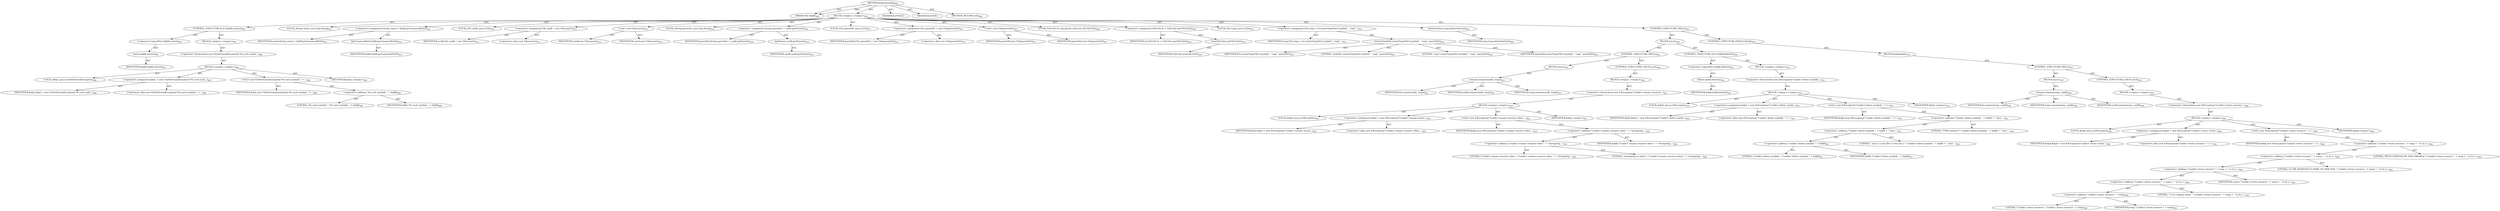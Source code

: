 digraph "deleteSymlink" {  
"111669149706" [label = <(METHOD,deleteSymlink)<SUB>404</SUB>> ]
"115964117014" [label = <(PARAM,File linkfil)<SUB>404</SUB>> ]
"25769803811" [label = <(BLOCK,&lt;empty&gt;,&lt;empty&gt;)<SUB>405</SUB>> ]
"47244640280" [label = <(CONTROL_STRUCTURE,IF,if (!linkfil.exists()))<SUB>407</SUB>> ]
"30064771229" [label = <(&lt;operator&gt;.logicalNot,!linkfil.exists())<SUB>407</SUB>> ]
"30064771230" [label = <(exists,linkfil.exists())<SUB>407</SUB>> ]
"68719476877" [label = <(IDENTIFIER,linkfil,linkfil.exists())<SUB>407</SUB>> ]
"25769803812" [label = <(BLOCK,&lt;empty&gt;,&lt;empty&gt;)<SUB>407</SUB>> ]
"30064771231" [label = <(&lt;operator&gt;.throw,throw new FileNotFoundException(&quot;No such symlin...)<SUB>408</SUB>> ]
"25769803813" [label = <(BLOCK,&lt;empty&gt;,&lt;empty&gt;)<SUB>408</SUB>> ]
"94489280528" [label = <(LOCAL,$obj1: java.io.FileNotFoundException)<SUB>408</SUB>> ]
"30064771232" [label = <(&lt;operator&gt;.assignment,$obj1 = new FileNotFoundException(&quot;No such syml...)<SUB>408</SUB>> ]
"68719476878" [label = <(IDENTIFIER,$obj1,$obj1 = new FileNotFoundException(&quot;No such syml...)<SUB>408</SUB>> ]
"30064771233" [label = <(&lt;operator&gt;.alloc,new FileNotFoundException(&quot;No such symlink: &quot; +...)<SUB>408</SUB>> ]
"30064771234" [label = <(&lt;init&gt;,new FileNotFoundException(&quot;No such symlink: &quot; +...)<SUB>408</SUB>> ]
"68719476879" [label = <(IDENTIFIER,$obj1,new FileNotFoundException(&quot;No such symlink: &quot; +...)<SUB>408</SUB>> ]
"30064771235" [label = <(&lt;operator&gt;.addition,&quot;No such symlink: &quot; + linkfil)<SUB>408</SUB>> ]
"90194313243" [label = <(LITERAL,&quot;No such symlink: &quot;,&quot;No such symlink: &quot; + linkfil)<SUB>408</SUB>> ]
"68719476880" [label = <(IDENTIFIER,linkfil,&quot;No such symlink: &quot; + linkfil)<SUB>408</SUB>> ]
"68719476881" [label = <(IDENTIFIER,$obj1,&lt;empty&gt;)<SUB>408</SUB>> ]
"94489280529" [label = <(LOCAL,String canstr: java.lang.String)<SUB>412</SUB>> ]
"30064771236" [label = <(&lt;operator&gt;.assignment,String canstr = linkfil.getCanonicalPath())<SUB>412</SUB>> ]
"68719476882" [label = <(IDENTIFIER,canstr,String canstr = linkfil.getCanonicalPath())<SUB>412</SUB>> ]
"30064771237" [label = <(getCanonicalPath,linkfil.getCanonicalPath())<SUB>412</SUB>> ]
"68719476883" [label = <(IDENTIFIER,linkfil,linkfil.getCanonicalPath())<SUB>412</SUB>> ]
"94489280530" [label = <(LOCAL,File canfil: java.io.File)<SUB>413</SUB>> ]
"30064771238" [label = <(&lt;operator&gt;.assignment,File canfil = new File(canstr))<SUB>413</SUB>> ]
"68719476884" [label = <(IDENTIFIER,canfil,File canfil = new File(canstr))<SUB>413</SUB>> ]
"30064771239" [label = <(&lt;operator&gt;.alloc,new File(canstr))<SUB>413</SUB>> ]
"30064771240" [label = <(&lt;init&gt;,new File(canstr))<SUB>413</SUB>> ]
"68719476885" [label = <(IDENTIFIER,canfil,new File(canstr))<SUB>413</SUB>> ]
"68719476886" [label = <(IDENTIFIER,canstr,new File(canstr))<SUB>413</SUB>> ]
"94489280531" [label = <(LOCAL,String parentStr: java.lang.String)<SUB>416</SUB>> ]
"30064771241" [label = <(&lt;operator&gt;.assignment,String parentStr = canfil.getParent())<SUB>416</SUB>> ]
"68719476887" [label = <(IDENTIFIER,parentStr,String parentStr = canfil.getParent())<SUB>416</SUB>> ]
"30064771242" [label = <(getParent,canfil.getParent())<SUB>416</SUB>> ]
"68719476888" [label = <(IDENTIFIER,canfil,canfil.getParent())<SUB>416</SUB>> ]
"94489280532" [label = <(LOCAL,File parentDir: java.io.File)<SUB>417</SUB>> ]
"30064771243" [label = <(&lt;operator&gt;.assignment,File parentDir = new File(parentStr))<SUB>417</SUB>> ]
"68719476889" [label = <(IDENTIFIER,parentDir,File parentDir = new File(parentStr))<SUB>417</SUB>> ]
"30064771244" [label = <(&lt;operator&gt;.alloc,new File(parentStr))<SUB>417</SUB>> ]
"30064771245" [label = <(&lt;init&gt;,new File(parentStr))<SUB>417</SUB>> ]
"68719476890" [label = <(IDENTIFIER,parentDir,new File(parentStr))<SUB>417</SUB>> ]
"68719476891" [label = <(IDENTIFIER,parentStr,new File(parentStr))<SUB>417</SUB>> ]
"94489280533" [label = <(LOCAL,FileUtils fu: org.apache.tools.ant.util.FileUtils)<SUB>418</SUB>> ]
"30064771246" [label = <(&lt;operator&gt;.assignment,FileUtils fu = FileUtils.newFileUtils())<SUB>418</SUB>> ]
"68719476892" [label = <(IDENTIFIER,fu,FileUtils fu = FileUtils.newFileUtils())<SUB>418</SUB>> ]
"30064771247" [label = <(newFileUtils,newFileUtils())<SUB>418</SUB>> ]
"68719476893" [label = <(IDENTIFIER,FileUtils,newFileUtils())<SUB>418</SUB>> ]
"94489280534" [label = <(LOCAL,File temp: java.io.File)<SUB>419</SUB>> ]
"30064771248" [label = <(&lt;operator&gt;.assignment,File temp = fu.createTempFile(&quot;symlink&quot;, &quot;.tmp&quot;...)<SUB>419</SUB>> ]
"68719476894" [label = <(IDENTIFIER,temp,File temp = fu.createTempFile(&quot;symlink&quot;, &quot;.tmp&quot;...)<SUB>419</SUB>> ]
"30064771249" [label = <(createTempFile,createTempFile(&quot;symlink&quot;, &quot;.tmp&quot;, parentDir))<SUB>419</SUB>> ]
"68719476895" [label = <(IDENTIFIER,fu,createTempFile(&quot;symlink&quot;, &quot;.tmp&quot;, parentDir))<SUB>419</SUB>> ]
"90194313244" [label = <(LITERAL,&quot;symlink&quot;,createTempFile(&quot;symlink&quot;, &quot;.tmp&quot;, parentDir))<SUB>419</SUB>> ]
"90194313245" [label = <(LITERAL,&quot;.tmp&quot;,createTempFile(&quot;symlink&quot;, &quot;.tmp&quot;, parentDir))<SUB>419</SUB>> ]
"68719476896" [label = <(IDENTIFIER,parentDir,createTempFile(&quot;symlink&quot;, &quot;.tmp&quot;, parentDir))<SUB>419</SUB>> ]
"30064771250" [label = <(deleteOnExit,temp.deleteOnExit())<SUB>420</SUB>> ]
"68719476897" [label = <(IDENTIFIER,temp,temp.deleteOnExit())<SUB>420</SUB>> ]
"47244640281" [label = <(CONTROL_STRUCTURE,TRY,try)<SUB>421</SUB>> ]
"25769803814" [label = <(BLOCK,try,try)<SUB>421</SUB>> ]
"47244640282" [label = <(CONTROL_STRUCTURE,TRY,try)<SUB>422</SUB>> ]
"25769803815" [label = <(BLOCK,try,try)<SUB>422</SUB>> ]
"30064771251" [label = <(rename,rename(canfil, temp))<SUB>423</SUB>> ]
"68719476898" [label = <(IDENTIFIER,fu,rename(canfil, temp))<SUB>423</SUB>> ]
"68719476899" [label = <(IDENTIFIER,canfil,rename(canfil, temp))<SUB>423</SUB>> ]
"68719476900" [label = <(IDENTIFIER,temp,rename(canfil, temp))<SUB>423</SUB>> ]
"47244640283" [label = <(CONTROL_STRUCTURE,CATCH,catch)<SUB>424</SUB>> ]
"25769803816" [label = <(BLOCK,&lt;empty&gt;,&lt;empty&gt;)<SUB>424</SUB>> ]
"30064771252" [label = <(&lt;operator&gt;.throw,throw new IOException(&quot;Couldn't rename resource...)<SUB>425</SUB>> ]
"25769803817" [label = <(BLOCK,&lt;empty&gt;,&lt;empty&gt;)<SUB>425</SUB>> ]
"94489280535" [label = <(LOCAL,$obj2: java.io.IOException)<SUB>425</SUB>> ]
"30064771253" [label = <(&lt;operator&gt;.assignment,$obj2 = new IOException(&quot;Couldn't rename resour...)<SUB>425</SUB>> ]
"68719476901" [label = <(IDENTIFIER,$obj2,$obj2 = new IOException(&quot;Couldn't rename resour...)<SUB>425</SUB>> ]
"30064771254" [label = <(&lt;operator&gt;.alloc,new IOException(&quot;Couldn't rename resource when ...)<SUB>425</SUB>> ]
"30064771255" [label = <(&lt;init&gt;,new IOException(&quot;Couldn't rename resource when ...)<SUB>425</SUB>> ]
"68719476902" [label = <(IDENTIFIER,$obj2,new IOException(&quot;Couldn't rename resource when ...)<SUB>425</SUB>> ]
"30064771256" [label = <(&lt;operator&gt;.addition,&quot;Couldn't rename resource when &quot; + &quot;attempting ...)<SUB>425</SUB>> ]
"30064771257" [label = <(&lt;operator&gt;.addition,&quot;Couldn't rename resource when &quot; + &quot;attempting ...)<SUB>425</SUB>> ]
"90194313246" [label = <(LITERAL,&quot;Couldn't rename resource when &quot;,&quot;Couldn't rename resource when &quot; + &quot;attempting ...)<SUB>425</SUB>> ]
"90194313247" [label = <(LITERAL,&quot;attempting to delete &quot;,&quot;Couldn't rename resource when &quot; + &quot;attempting ...)<SUB>426</SUB>> ]
"68719476903" [label = <(IDENTIFIER,linkfil,&quot;Couldn't rename resource when &quot; + &quot;attempting ...)<SUB>426</SUB>> ]
"68719476904" [label = <(IDENTIFIER,$obj2,&lt;empty&gt;)<SUB>425</SUB>> ]
"47244640284" [label = <(CONTROL_STRUCTURE,IF,if (!linkfil.delete()))<SUB>430</SUB>> ]
"30064771258" [label = <(&lt;operator&gt;.logicalNot,!linkfil.delete())<SUB>430</SUB>> ]
"30064771259" [label = <(delete,linkfil.delete())<SUB>430</SUB>> ]
"68719476905" [label = <(IDENTIFIER,linkfil,linkfil.delete())<SUB>430</SUB>> ]
"25769803818" [label = <(BLOCK,&lt;empty&gt;,&lt;empty&gt;)<SUB>430</SUB>> ]
"30064771260" [label = <(&lt;operator&gt;.throw,throw new IOException(&quot;Couldn't delete symlink:...)<SUB>431</SUB>> ]
"25769803819" [label = <(BLOCK,&lt;empty&gt;,&lt;empty&gt;)<SUB>431</SUB>> ]
"94489280536" [label = <(LOCAL,$obj3: java.io.IOException)<SUB>431</SUB>> ]
"30064771261" [label = <(&lt;operator&gt;.assignment,$obj3 = new IOException(&quot;Couldn't delete symlin...)<SUB>431</SUB>> ]
"68719476906" [label = <(IDENTIFIER,$obj3,$obj3 = new IOException(&quot;Couldn't delete symlin...)<SUB>431</SUB>> ]
"30064771262" [label = <(&lt;operator&gt;.alloc,new IOException(&quot;Couldn't delete symlink: &quot; + l...)<SUB>431</SUB>> ]
"30064771263" [label = <(&lt;init&gt;,new IOException(&quot;Couldn't delete symlink: &quot; + l...)<SUB>431</SUB>> ]
"68719476907" [label = <(IDENTIFIER,$obj3,new IOException(&quot;Couldn't delete symlink: &quot; + l...)<SUB>431</SUB>> ]
"30064771264" [label = <(&lt;operator&gt;.addition,&quot;Couldn't delete symlink: &quot; + linkfil + &quot; (was ...)<SUB>431</SUB>> ]
"30064771265" [label = <(&lt;operator&gt;.addition,&quot;Couldn't delete symlink: &quot; + linkfil + &quot; (was ...)<SUB>431</SUB>> ]
"30064771266" [label = <(&lt;operator&gt;.addition,&quot;Couldn't delete symlink: &quot; + linkfil)<SUB>431</SUB>> ]
"90194313248" [label = <(LITERAL,&quot;Couldn't delete symlink: &quot;,&quot;Couldn't delete symlink: &quot; + linkfil)<SUB>431</SUB>> ]
"68719476908" [label = <(IDENTIFIER,linkfil,&quot;Couldn't delete symlink: &quot; + linkfil)<SUB>431</SUB>> ]
"90194313249" [label = <(LITERAL,&quot; (was it a real file? is this not a &quot;,&quot;Couldn't delete symlink: &quot; + linkfil + &quot; (was ...)<SUB>432</SUB>> ]
"90194313250" [label = <(LITERAL,&quot;UNIX system?)&quot;,&quot;Couldn't delete symlink: &quot; + linkfil + &quot; (was ...)<SUB>433</SUB>> ]
"68719476909" [label = <(IDENTIFIER,$obj3,&lt;empty&gt;)<SUB>431</SUB>> ]
"47244640285" [label = <(CONTROL_STRUCTURE,FINALLY,finally)<SUB>435</SUB>> ]
"25769803820" [label = <(BLOCK,finally,finally)<SUB>435</SUB>> ]
"47244640286" [label = <(CONTROL_STRUCTURE,TRY,try)<SUB>437</SUB>> ]
"25769803821" [label = <(BLOCK,try,try)<SUB>437</SUB>> ]
"30064771267" [label = <(rename,rename(temp, canfil))<SUB>438</SUB>> ]
"68719476910" [label = <(IDENTIFIER,fu,rename(temp, canfil))<SUB>438</SUB>> ]
"68719476911" [label = <(IDENTIFIER,temp,rename(temp, canfil))<SUB>438</SUB>> ]
"68719476912" [label = <(IDENTIFIER,canfil,rename(temp, canfil))<SUB>438</SUB>> ]
"47244640287" [label = <(CONTROL_STRUCTURE,CATCH,catch)<SUB>439</SUB>> ]
"25769803822" [label = <(BLOCK,&lt;empty&gt;,&lt;empty&gt;)<SUB>439</SUB>> ]
"30064771268" [label = <(&lt;operator&gt;.throw,throw new IOException(&quot;Couldn't return resource...)<SUB>440</SUB>> ]
"25769803823" [label = <(BLOCK,&lt;empty&gt;,&lt;empty&gt;)<SUB>440</SUB>> ]
"94489280537" [label = <(LOCAL,$obj4: java.io.IOException)<SUB>440</SUB>> ]
"30064771269" [label = <(&lt;operator&gt;.assignment,$obj4 = new IOException(&quot;Couldn't return resour...)<SUB>440</SUB>> ]
"68719476913" [label = <(IDENTIFIER,$obj4,$obj4 = new IOException(&quot;Couldn't return resour...)<SUB>440</SUB>> ]
"30064771270" [label = <(&lt;operator&gt;.alloc,new IOException(&quot;Couldn't return resource &quot; + t...)<SUB>440</SUB>> ]
"30064771271" [label = <(&lt;init&gt;,new IOException(&quot;Couldn't return resource &quot; + t...)<SUB>440</SUB>> ]
"68719476914" [label = <(IDENTIFIER,$obj4,new IOException(&quot;Couldn't return resource &quot; + t...)<SUB>440</SUB>> ]
"30064771272" [label = <(&lt;operator&gt;.addition,&quot;Couldn't return resource &quot; + temp + &quot; to its o...)<SUB>440</SUB>> ]
"30064771273" [label = <(&lt;operator&gt;.addition,&quot;Couldn't return resource &quot; + temp + &quot; to its o...)<SUB>440</SUB>> ]
"30064771274" [label = <(&lt;operator&gt;.addition,&quot;Couldn't return resource &quot; + temp + &quot; to its o...)<SUB>440</SUB>> ]
"30064771275" [label = <(&lt;operator&gt;.addition,&quot;Couldn't return resource &quot; + temp + &quot; to its o...)<SUB>440</SUB>> ]
"30064771276" [label = <(&lt;operator&gt;.addition,&quot;Couldn't return resource &quot; + temp)<SUB>440</SUB>> ]
"90194313251" [label = <(LITERAL,&quot;Couldn't return resource &quot;,&quot;Couldn't return resource &quot; + temp)<SUB>440</SUB>> ]
"68719476915" [label = <(IDENTIFIER,temp,&quot;Couldn't return resource &quot; + temp)<SUB>440</SUB>> ]
"90194313252" [label = <(LITERAL,&quot; to its original name: &quot;,&quot;Couldn't return resource &quot; + temp + &quot; to its o...)<SUB>441</SUB>> ]
"68719476916" [label = <(IDENTIFIER,canstr,&quot;Couldn't return resource &quot; + temp + &quot; to its o...)<SUB>441</SUB>> ]
"90194313253" [label = <(LITERAL,&quot;\n THE RESOURCE'S NAME ON DISK HAS &quot;,&quot;Couldn't return resource &quot; + temp + &quot; to its o...)<SUB>442</SUB>> ]
"90194313254" [label = <(LITERAL,&quot;BEEN CHANGED BY THIS ERROR!\n&quot;,&quot;Couldn't return resource &quot; + temp + &quot; to its o...)<SUB>443</SUB>> ]
"68719476917" [label = <(IDENTIFIER,$obj4,&lt;empty&gt;)<SUB>440</SUB>> ]
"133143986203" [label = <(MODIFIER,PUBLIC)> ]
"133143986204" [label = <(MODIFIER,STATIC)> ]
"128849018890" [label = <(METHOD_RETURN,void)<SUB>404</SUB>> ]
  "111669149706" -> "115964117014"  [ label = "AST: "] 
  "111669149706" -> "25769803811"  [ label = "AST: "] 
  "111669149706" -> "133143986203"  [ label = "AST: "] 
  "111669149706" -> "133143986204"  [ label = "AST: "] 
  "111669149706" -> "128849018890"  [ label = "AST: "] 
  "25769803811" -> "47244640280"  [ label = "AST: "] 
  "25769803811" -> "94489280529"  [ label = "AST: "] 
  "25769803811" -> "30064771236"  [ label = "AST: "] 
  "25769803811" -> "94489280530"  [ label = "AST: "] 
  "25769803811" -> "30064771238"  [ label = "AST: "] 
  "25769803811" -> "30064771240"  [ label = "AST: "] 
  "25769803811" -> "94489280531"  [ label = "AST: "] 
  "25769803811" -> "30064771241"  [ label = "AST: "] 
  "25769803811" -> "94489280532"  [ label = "AST: "] 
  "25769803811" -> "30064771243"  [ label = "AST: "] 
  "25769803811" -> "30064771245"  [ label = "AST: "] 
  "25769803811" -> "94489280533"  [ label = "AST: "] 
  "25769803811" -> "30064771246"  [ label = "AST: "] 
  "25769803811" -> "94489280534"  [ label = "AST: "] 
  "25769803811" -> "30064771248"  [ label = "AST: "] 
  "25769803811" -> "30064771250"  [ label = "AST: "] 
  "25769803811" -> "47244640281"  [ label = "AST: "] 
  "47244640280" -> "30064771229"  [ label = "AST: "] 
  "47244640280" -> "25769803812"  [ label = "AST: "] 
  "30064771229" -> "30064771230"  [ label = "AST: "] 
  "30064771230" -> "68719476877"  [ label = "AST: "] 
  "25769803812" -> "30064771231"  [ label = "AST: "] 
  "30064771231" -> "25769803813"  [ label = "AST: "] 
  "25769803813" -> "94489280528"  [ label = "AST: "] 
  "25769803813" -> "30064771232"  [ label = "AST: "] 
  "25769803813" -> "30064771234"  [ label = "AST: "] 
  "25769803813" -> "68719476881"  [ label = "AST: "] 
  "30064771232" -> "68719476878"  [ label = "AST: "] 
  "30064771232" -> "30064771233"  [ label = "AST: "] 
  "30064771234" -> "68719476879"  [ label = "AST: "] 
  "30064771234" -> "30064771235"  [ label = "AST: "] 
  "30064771235" -> "90194313243"  [ label = "AST: "] 
  "30064771235" -> "68719476880"  [ label = "AST: "] 
  "30064771236" -> "68719476882"  [ label = "AST: "] 
  "30064771236" -> "30064771237"  [ label = "AST: "] 
  "30064771237" -> "68719476883"  [ label = "AST: "] 
  "30064771238" -> "68719476884"  [ label = "AST: "] 
  "30064771238" -> "30064771239"  [ label = "AST: "] 
  "30064771240" -> "68719476885"  [ label = "AST: "] 
  "30064771240" -> "68719476886"  [ label = "AST: "] 
  "30064771241" -> "68719476887"  [ label = "AST: "] 
  "30064771241" -> "30064771242"  [ label = "AST: "] 
  "30064771242" -> "68719476888"  [ label = "AST: "] 
  "30064771243" -> "68719476889"  [ label = "AST: "] 
  "30064771243" -> "30064771244"  [ label = "AST: "] 
  "30064771245" -> "68719476890"  [ label = "AST: "] 
  "30064771245" -> "68719476891"  [ label = "AST: "] 
  "30064771246" -> "68719476892"  [ label = "AST: "] 
  "30064771246" -> "30064771247"  [ label = "AST: "] 
  "30064771247" -> "68719476893"  [ label = "AST: "] 
  "30064771248" -> "68719476894"  [ label = "AST: "] 
  "30064771248" -> "30064771249"  [ label = "AST: "] 
  "30064771249" -> "68719476895"  [ label = "AST: "] 
  "30064771249" -> "90194313244"  [ label = "AST: "] 
  "30064771249" -> "90194313245"  [ label = "AST: "] 
  "30064771249" -> "68719476896"  [ label = "AST: "] 
  "30064771250" -> "68719476897"  [ label = "AST: "] 
  "47244640281" -> "25769803814"  [ label = "AST: "] 
  "47244640281" -> "47244640285"  [ label = "AST: "] 
  "25769803814" -> "47244640282"  [ label = "AST: "] 
  "25769803814" -> "47244640284"  [ label = "AST: "] 
  "47244640282" -> "25769803815"  [ label = "AST: "] 
  "47244640282" -> "47244640283"  [ label = "AST: "] 
  "25769803815" -> "30064771251"  [ label = "AST: "] 
  "30064771251" -> "68719476898"  [ label = "AST: "] 
  "30064771251" -> "68719476899"  [ label = "AST: "] 
  "30064771251" -> "68719476900"  [ label = "AST: "] 
  "47244640283" -> "25769803816"  [ label = "AST: "] 
  "25769803816" -> "30064771252"  [ label = "AST: "] 
  "30064771252" -> "25769803817"  [ label = "AST: "] 
  "25769803817" -> "94489280535"  [ label = "AST: "] 
  "25769803817" -> "30064771253"  [ label = "AST: "] 
  "25769803817" -> "30064771255"  [ label = "AST: "] 
  "25769803817" -> "68719476904"  [ label = "AST: "] 
  "30064771253" -> "68719476901"  [ label = "AST: "] 
  "30064771253" -> "30064771254"  [ label = "AST: "] 
  "30064771255" -> "68719476902"  [ label = "AST: "] 
  "30064771255" -> "30064771256"  [ label = "AST: "] 
  "30064771256" -> "30064771257"  [ label = "AST: "] 
  "30064771256" -> "68719476903"  [ label = "AST: "] 
  "30064771257" -> "90194313246"  [ label = "AST: "] 
  "30064771257" -> "90194313247"  [ label = "AST: "] 
  "47244640284" -> "30064771258"  [ label = "AST: "] 
  "47244640284" -> "25769803818"  [ label = "AST: "] 
  "30064771258" -> "30064771259"  [ label = "AST: "] 
  "30064771259" -> "68719476905"  [ label = "AST: "] 
  "25769803818" -> "30064771260"  [ label = "AST: "] 
  "30064771260" -> "25769803819"  [ label = "AST: "] 
  "25769803819" -> "94489280536"  [ label = "AST: "] 
  "25769803819" -> "30064771261"  [ label = "AST: "] 
  "25769803819" -> "30064771263"  [ label = "AST: "] 
  "25769803819" -> "68719476909"  [ label = "AST: "] 
  "30064771261" -> "68719476906"  [ label = "AST: "] 
  "30064771261" -> "30064771262"  [ label = "AST: "] 
  "30064771263" -> "68719476907"  [ label = "AST: "] 
  "30064771263" -> "30064771264"  [ label = "AST: "] 
  "30064771264" -> "30064771265"  [ label = "AST: "] 
  "30064771264" -> "90194313250"  [ label = "AST: "] 
  "30064771265" -> "30064771266"  [ label = "AST: "] 
  "30064771265" -> "90194313249"  [ label = "AST: "] 
  "30064771266" -> "90194313248"  [ label = "AST: "] 
  "30064771266" -> "68719476908"  [ label = "AST: "] 
  "47244640285" -> "25769803820"  [ label = "AST: "] 
  "25769803820" -> "47244640286"  [ label = "AST: "] 
  "47244640286" -> "25769803821"  [ label = "AST: "] 
  "47244640286" -> "47244640287"  [ label = "AST: "] 
  "25769803821" -> "30064771267"  [ label = "AST: "] 
  "30064771267" -> "68719476910"  [ label = "AST: "] 
  "30064771267" -> "68719476911"  [ label = "AST: "] 
  "30064771267" -> "68719476912"  [ label = "AST: "] 
  "47244640287" -> "25769803822"  [ label = "AST: "] 
  "25769803822" -> "30064771268"  [ label = "AST: "] 
  "30064771268" -> "25769803823"  [ label = "AST: "] 
  "25769803823" -> "94489280537"  [ label = "AST: "] 
  "25769803823" -> "30064771269"  [ label = "AST: "] 
  "25769803823" -> "30064771271"  [ label = "AST: "] 
  "25769803823" -> "68719476917"  [ label = "AST: "] 
  "30064771269" -> "68719476913"  [ label = "AST: "] 
  "30064771269" -> "30064771270"  [ label = "AST: "] 
  "30064771271" -> "68719476914"  [ label = "AST: "] 
  "30064771271" -> "30064771272"  [ label = "AST: "] 
  "30064771272" -> "30064771273"  [ label = "AST: "] 
  "30064771272" -> "90194313254"  [ label = "AST: "] 
  "30064771273" -> "30064771274"  [ label = "AST: "] 
  "30064771273" -> "90194313253"  [ label = "AST: "] 
  "30064771274" -> "30064771275"  [ label = "AST: "] 
  "30064771274" -> "68719476916"  [ label = "AST: "] 
  "30064771275" -> "30064771276"  [ label = "AST: "] 
  "30064771275" -> "90194313252"  [ label = "AST: "] 
  "30064771276" -> "90194313251"  [ label = "AST: "] 
  "30064771276" -> "68719476915"  [ label = "AST: "] 
  "111669149706" -> "115964117014"  [ label = "DDG: "] 
}
